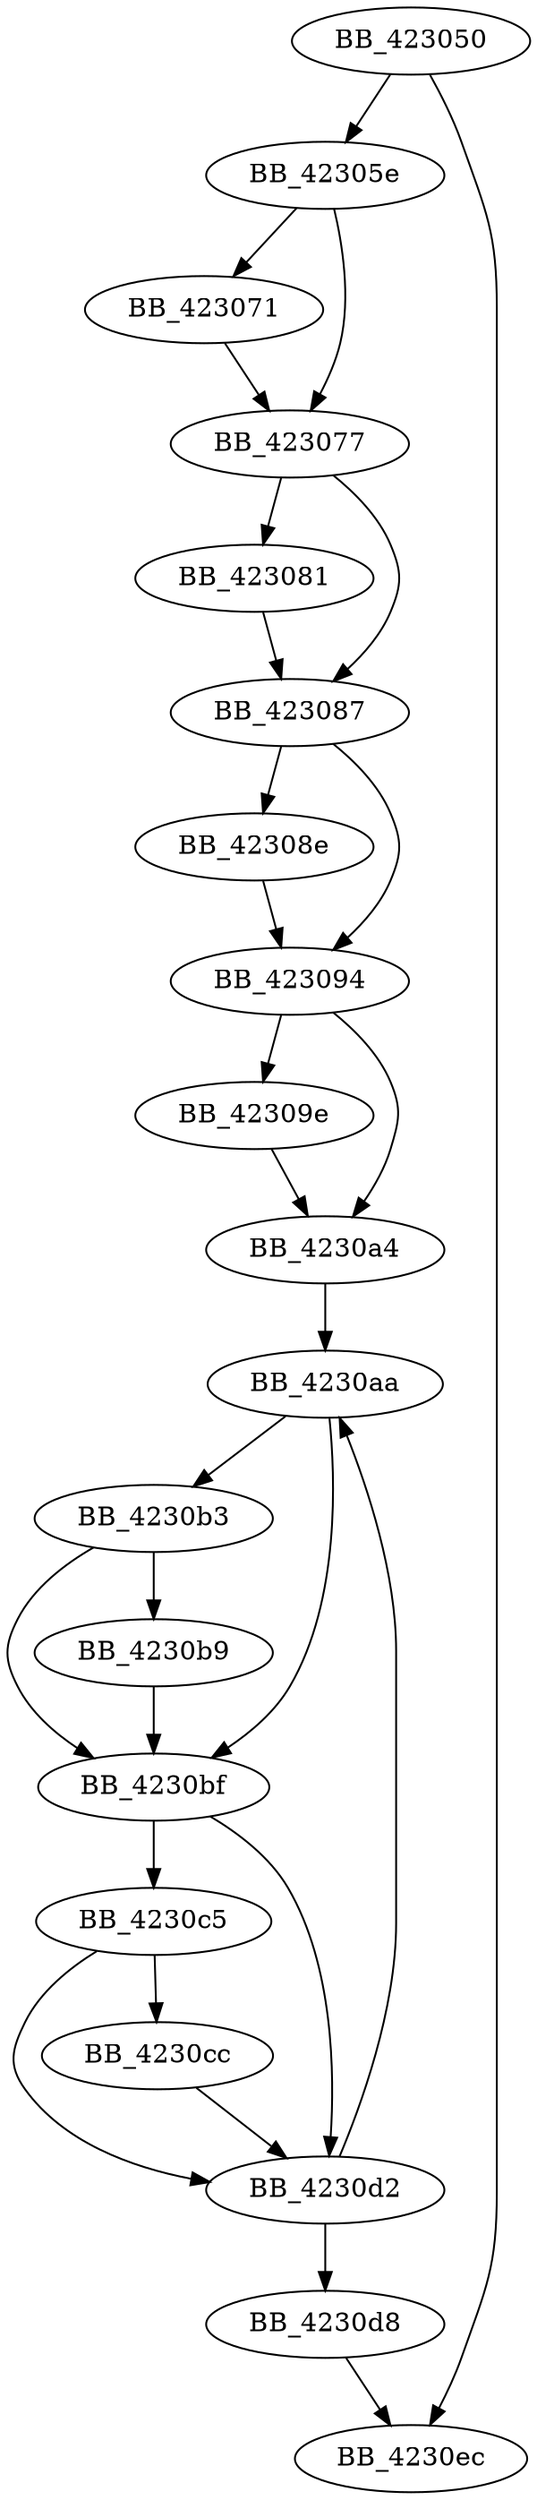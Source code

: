 DiGraph ___removelocaleref{
BB_423050->BB_42305e
BB_423050->BB_4230ec
BB_42305e->BB_423071
BB_42305e->BB_423077
BB_423071->BB_423077
BB_423077->BB_423081
BB_423077->BB_423087
BB_423081->BB_423087
BB_423087->BB_42308e
BB_423087->BB_423094
BB_42308e->BB_423094
BB_423094->BB_42309e
BB_423094->BB_4230a4
BB_42309e->BB_4230a4
BB_4230a4->BB_4230aa
BB_4230aa->BB_4230b3
BB_4230aa->BB_4230bf
BB_4230b3->BB_4230b9
BB_4230b3->BB_4230bf
BB_4230b9->BB_4230bf
BB_4230bf->BB_4230c5
BB_4230bf->BB_4230d2
BB_4230c5->BB_4230cc
BB_4230c5->BB_4230d2
BB_4230cc->BB_4230d2
BB_4230d2->BB_4230aa
BB_4230d2->BB_4230d8
BB_4230d8->BB_4230ec
}
